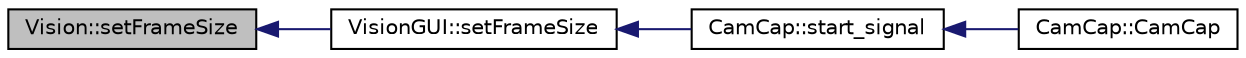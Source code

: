 digraph "Vision::setFrameSize"
{
 // INTERACTIVE_SVG=YES
  edge [fontname="Helvetica",fontsize="10",labelfontname="Helvetica",labelfontsize="10"];
  node [fontname="Helvetica",fontsize="10",shape=record];
  rankdir="LR";
  Node365 [label="Vision::setFrameSize",height=0.2,width=0.4,color="black", fillcolor="grey75", style="filled", fontcolor="black"];
  Node365 -> Node366 [dir="back",color="midnightblue",fontsize="10",style="solid",fontname="Helvetica"];
  Node366 [label="VisionGUI::setFrameSize",height=0.2,width=0.4,color="black", fillcolor="white", style="filled",URL="$class_vision_g_u_i.html#afd0b5f34c6a9691ab2fe83c49abae95a"];
  Node366 -> Node367 [dir="back",color="midnightblue",fontsize="10",style="solid",fontname="Helvetica"];
  Node367 [label="CamCap::start_signal",height=0.2,width=0.4,color="black", fillcolor="white", style="filled",URL="$class_cam_cap.html#ae676e6624dd821ad494a80e68a41e249",tooltip="Interface adjustments after &#39;start&#39; button is clicked. "];
  Node367 -> Node368 [dir="back",color="midnightblue",fontsize="10",style="solid",fontname="Helvetica"];
  Node368 [label="CamCap::CamCap",height=0.2,width=0.4,color="black", fillcolor="white", style="filled",URL="$class_cam_cap.html#afe0db98a5f72bc9b261dcb78e2840da6",tooltip="Constructor of a CamCap object. "];
}

